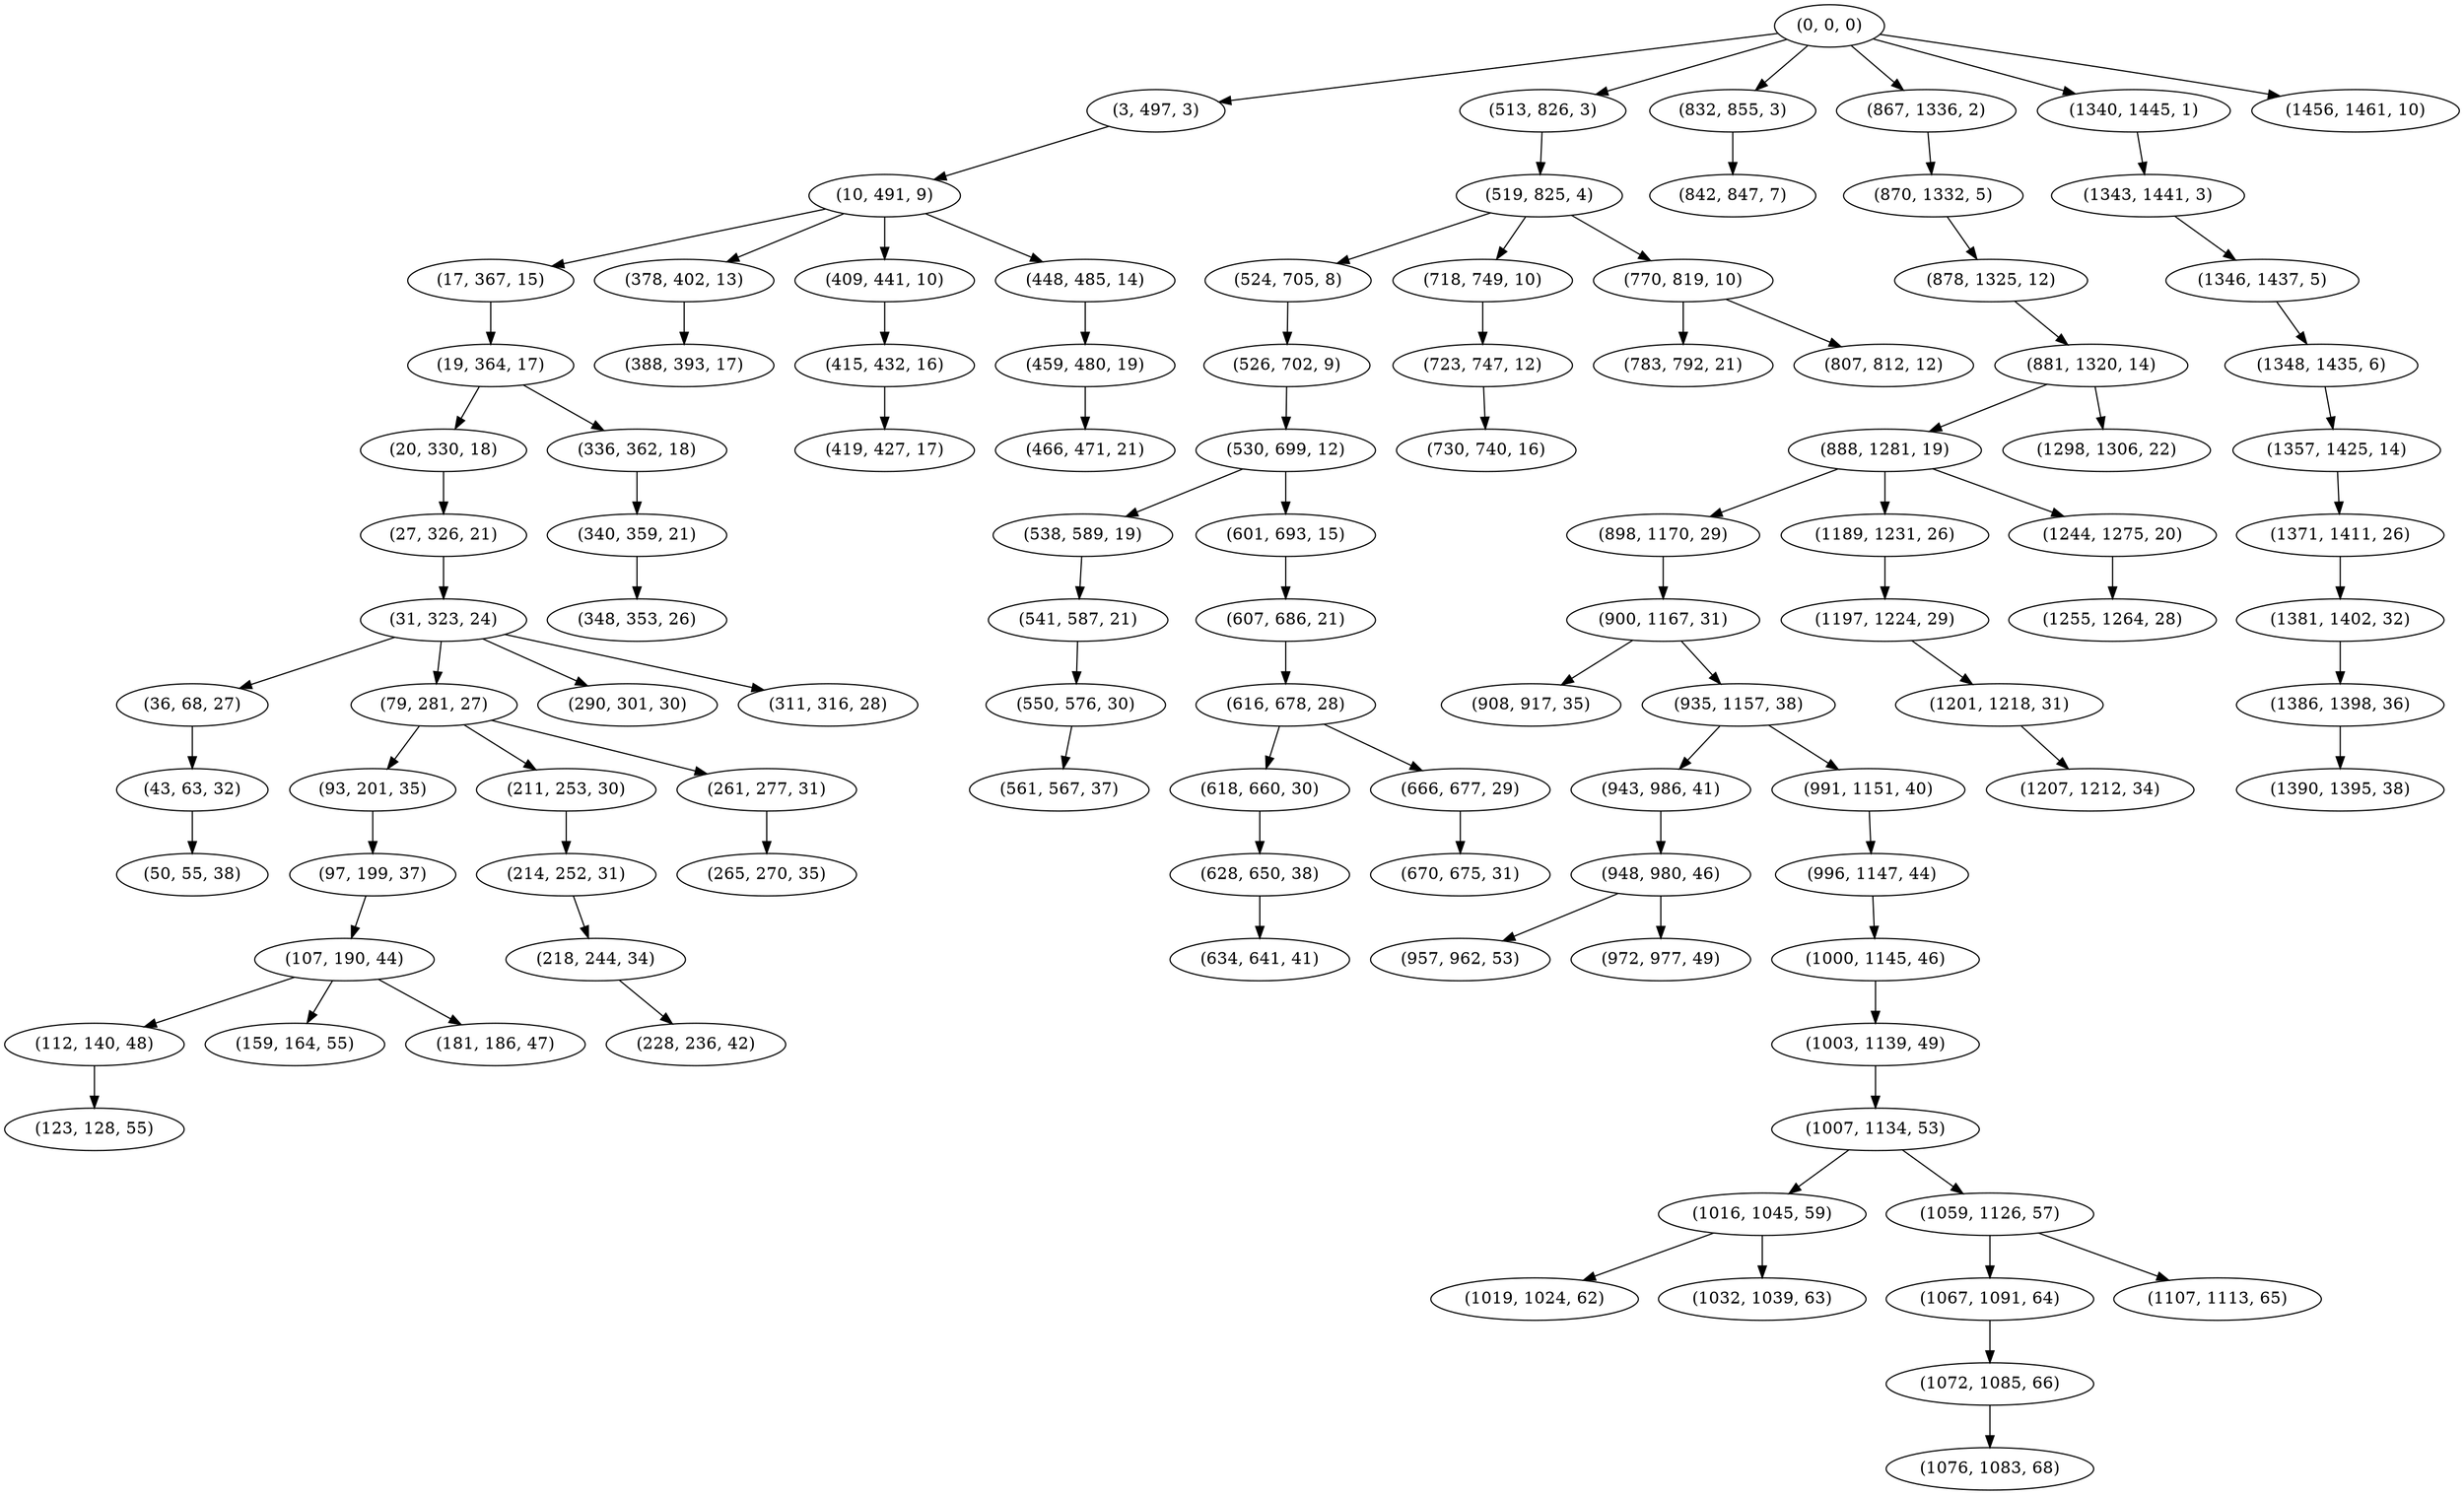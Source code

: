 digraph tree {
    "(0, 0, 0)";
    "(3, 497, 3)";
    "(10, 491, 9)";
    "(17, 367, 15)";
    "(19, 364, 17)";
    "(20, 330, 18)";
    "(27, 326, 21)";
    "(31, 323, 24)";
    "(36, 68, 27)";
    "(43, 63, 32)";
    "(50, 55, 38)";
    "(79, 281, 27)";
    "(93, 201, 35)";
    "(97, 199, 37)";
    "(107, 190, 44)";
    "(112, 140, 48)";
    "(123, 128, 55)";
    "(159, 164, 55)";
    "(181, 186, 47)";
    "(211, 253, 30)";
    "(214, 252, 31)";
    "(218, 244, 34)";
    "(228, 236, 42)";
    "(261, 277, 31)";
    "(265, 270, 35)";
    "(290, 301, 30)";
    "(311, 316, 28)";
    "(336, 362, 18)";
    "(340, 359, 21)";
    "(348, 353, 26)";
    "(378, 402, 13)";
    "(388, 393, 17)";
    "(409, 441, 10)";
    "(415, 432, 16)";
    "(419, 427, 17)";
    "(448, 485, 14)";
    "(459, 480, 19)";
    "(466, 471, 21)";
    "(513, 826, 3)";
    "(519, 825, 4)";
    "(524, 705, 8)";
    "(526, 702, 9)";
    "(530, 699, 12)";
    "(538, 589, 19)";
    "(541, 587, 21)";
    "(550, 576, 30)";
    "(561, 567, 37)";
    "(601, 693, 15)";
    "(607, 686, 21)";
    "(616, 678, 28)";
    "(618, 660, 30)";
    "(628, 650, 38)";
    "(634, 641, 41)";
    "(666, 677, 29)";
    "(670, 675, 31)";
    "(718, 749, 10)";
    "(723, 747, 12)";
    "(730, 740, 16)";
    "(770, 819, 10)";
    "(783, 792, 21)";
    "(807, 812, 12)";
    "(832, 855, 3)";
    "(842, 847, 7)";
    "(867, 1336, 2)";
    "(870, 1332, 5)";
    "(878, 1325, 12)";
    "(881, 1320, 14)";
    "(888, 1281, 19)";
    "(898, 1170, 29)";
    "(900, 1167, 31)";
    "(908, 917, 35)";
    "(935, 1157, 38)";
    "(943, 986, 41)";
    "(948, 980, 46)";
    "(957, 962, 53)";
    "(972, 977, 49)";
    "(991, 1151, 40)";
    "(996, 1147, 44)";
    "(1000, 1145, 46)";
    "(1003, 1139, 49)";
    "(1007, 1134, 53)";
    "(1016, 1045, 59)";
    "(1019, 1024, 62)";
    "(1032, 1039, 63)";
    "(1059, 1126, 57)";
    "(1067, 1091, 64)";
    "(1072, 1085, 66)";
    "(1076, 1083, 68)";
    "(1107, 1113, 65)";
    "(1189, 1231, 26)";
    "(1197, 1224, 29)";
    "(1201, 1218, 31)";
    "(1207, 1212, 34)";
    "(1244, 1275, 20)";
    "(1255, 1264, 28)";
    "(1298, 1306, 22)";
    "(1340, 1445, 1)";
    "(1343, 1441, 3)";
    "(1346, 1437, 5)";
    "(1348, 1435, 6)";
    "(1357, 1425, 14)";
    "(1371, 1411, 26)";
    "(1381, 1402, 32)";
    "(1386, 1398, 36)";
    "(1390, 1395, 38)";
    "(1456, 1461, 10)";
    "(0, 0, 0)" -> "(3, 497, 3)";
    "(0, 0, 0)" -> "(513, 826, 3)";
    "(0, 0, 0)" -> "(832, 855, 3)";
    "(0, 0, 0)" -> "(867, 1336, 2)";
    "(0, 0, 0)" -> "(1340, 1445, 1)";
    "(0, 0, 0)" -> "(1456, 1461, 10)";
    "(3, 497, 3)" -> "(10, 491, 9)";
    "(10, 491, 9)" -> "(17, 367, 15)";
    "(10, 491, 9)" -> "(378, 402, 13)";
    "(10, 491, 9)" -> "(409, 441, 10)";
    "(10, 491, 9)" -> "(448, 485, 14)";
    "(17, 367, 15)" -> "(19, 364, 17)";
    "(19, 364, 17)" -> "(20, 330, 18)";
    "(19, 364, 17)" -> "(336, 362, 18)";
    "(20, 330, 18)" -> "(27, 326, 21)";
    "(27, 326, 21)" -> "(31, 323, 24)";
    "(31, 323, 24)" -> "(36, 68, 27)";
    "(31, 323, 24)" -> "(79, 281, 27)";
    "(31, 323, 24)" -> "(290, 301, 30)";
    "(31, 323, 24)" -> "(311, 316, 28)";
    "(36, 68, 27)" -> "(43, 63, 32)";
    "(43, 63, 32)" -> "(50, 55, 38)";
    "(79, 281, 27)" -> "(93, 201, 35)";
    "(79, 281, 27)" -> "(211, 253, 30)";
    "(79, 281, 27)" -> "(261, 277, 31)";
    "(93, 201, 35)" -> "(97, 199, 37)";
    "(97, 199, 37)" -> "(107, 190, 44)";
    "(107, 190, 44)" -> "(112, 140, 48)";
    "(107, 190, 44)" -> "(159, 164, 55)";
    "(107, 190, 44)" -> "(181, 186, 47)";
    "(112, 140, 48)" -> "(123, 128, 55)";
    "(211, 253, 30)" -> "(214, 252, 31)";
    "(214, 252, 31)" -> "(218, 244, 34)";
    "(218, 244, 34)" -> "(228, 236, 42)";
    "(261, 277, 31)" -> "(265, 270, 35)";
    "(336, 362, 18)" -> "(340, 359, 21)";
    "(340, 359, 21)" -> "(348, 353, 26)";
    "(378, 402, 13)" -> "(388, 393, 17)";
    "(409, 441, 10)" -> "(415, 432, 16)";
    "(415, 432, 16)" -> "(419, 427, 17)";
    "(448, 485, 14)" -> "(459, 480, 19)";
    "(459, 480, 19)" -> "(466, 471, 21)";
    "(513, 826, 3)" -> "(519, 825, 4)";
    "(519, 825, 4)" -> "(524, 705, 8)";
    "(519, 825, 4)" -> "(718, 749, 10)";
    "(519, 825, 4)" -> "(770, 819, 10)";
    "(524, 705, 8)" -> "(526, 702, 9)";
    "(526, 702, 9)" -> "(530, 699, 12)";
    "(530, 699, 12)" -> "(538, 589, 19)";
    "(530, 699, 12)" -> "(601, 693, 15)";
    "(538, 589, 19)" -> "(541, 587, 21)";
    "(541, 587, 21)" -> "(550, 576, 30)";
    "(550, 576, 30)" -> "(561, 567, 37)";
    "(601, 693, 15)" -> "(607, 686, 21)";
    "(607, 686, 21)" -> "(616, 678, 28)";
    "(616, 678, 28)" -> "(618, 660, 30)";
    "(616, 678, 28)" -> "(666, 677, 29)";
    "(618, 660, 30)" -> "(628, 650, 38)";
    "(628, 650, 38)" -> "(634, 641, 41)";
    "(666, 677, 29)" -> "(670, 675, 31)";
    "(718, 749, 10)" -> "(723, 747, 12)";
    "(723, 747, 12)" -> "(730, 740, 16)";
    "(770, 819, 10)" -> "(783, 792, 21)";
    "(770, 819, 10)" -> "(807, 812, 12)";
    "(832, 855, 3)" -> "(842, 847, 7)";
    "(867, 1336, 2)" -> "(870, 1332, 5)";
    "(870, 1332, 5)" -> "(878, 1325, 12)";
    "(878, 1325, 12)" -> "(881, 1320, 14)";
    "(881, 1320, 14)" -> "(888, 1281, 19)";
    "(881, 1320, 14)" -> "(1298, 1306, 22)";
    "(888, 1281, 19)" -> "(898, 1170, 29)";
    "(888, 1281, 19)" -> "(1189, 1231, 26)";
    "(888, 1281, 19)" -> "(1244, 1275, 20)";
    "(898, 1170, 29)" -> "(900, 1167, 31)";
    "(900, 1167, 31)" -> "(908, 917, 35)";
    "(900, 1167, 31)" -> "(935, 1157, 38)";
    "(935, 1157, 38)" -> "(943, 986, 41)";
    "(935, 1157, 38)" -> "(991, 1151, 40)";
    "(943, 986, 41)" -> "(948, 980, 46)";
    "(948, 980, 46)" -> "(957, 962, 53)";
    "(948, 980, 46)" -> "(972, 977, 49)";
    "(991, 1151, 40)" -> "(996, 1147, 44)";
    "(996, 1147, 44)" -> "(1000, 1145, 46)";
    "(1000, 1145, 46)" -> "(1003, 1139, 49)";
    "(1003, 1139, 49)" -> "(1007, 1134, 53)";
    "(1007, 1134, 53)" -> "(1016, 1045, 59)";
    "(1007, 1134, 53)" -> "(1059, 1126, 57)";
    "(1016, 1045, 59)" -> "(1019, 1024, 62)";
    "(1016, 1045, 59)" -> "(1032, 1039, 63)";
    "(1059, 1126, 57)" -> "(1067, 1091, 64)";
    "(1059, 1126, 57)" -> "(1107, 1113, 65)";
    "(1067, 1091, 64)" -> "(1072, 1085, 66)";
    "(1072, 1085, 66)" -> "(1076, 1083, 68)";
    "(1189, 1231, 26)" -> "(1197, 1224, 29)";
    "(1197, 1224, 29)" -> "(1201, 1218, 31)";
    "(1201, 1218, 31)" -> "(1207, 1212, 34)";
    "(1244, 1275, 20)" -> "(1255, 1264, 28)";
    "(1340, 1445, 1)" -> "(1343, 1441, 3)";
    "(1343, 1441, 3)" -> "(1346, 1437, 5)";
    "(1346, 1437, 5)" -> "(1348, 1435, 6)";
    "(1348, 1435, 6)" -> "(1357, 1425, 14)";
    "(1357, 1425, 14)" -> "(1371, 1411, 26)";
    "(1371, 1411, 26)" -> "(1381, 1402, 32)";
    "(1381, 1402, 32)" -> "(1386, 1398, 36)";
    "(1386, 1398, 36)" -> "(1390, 1395, 38)";
}
